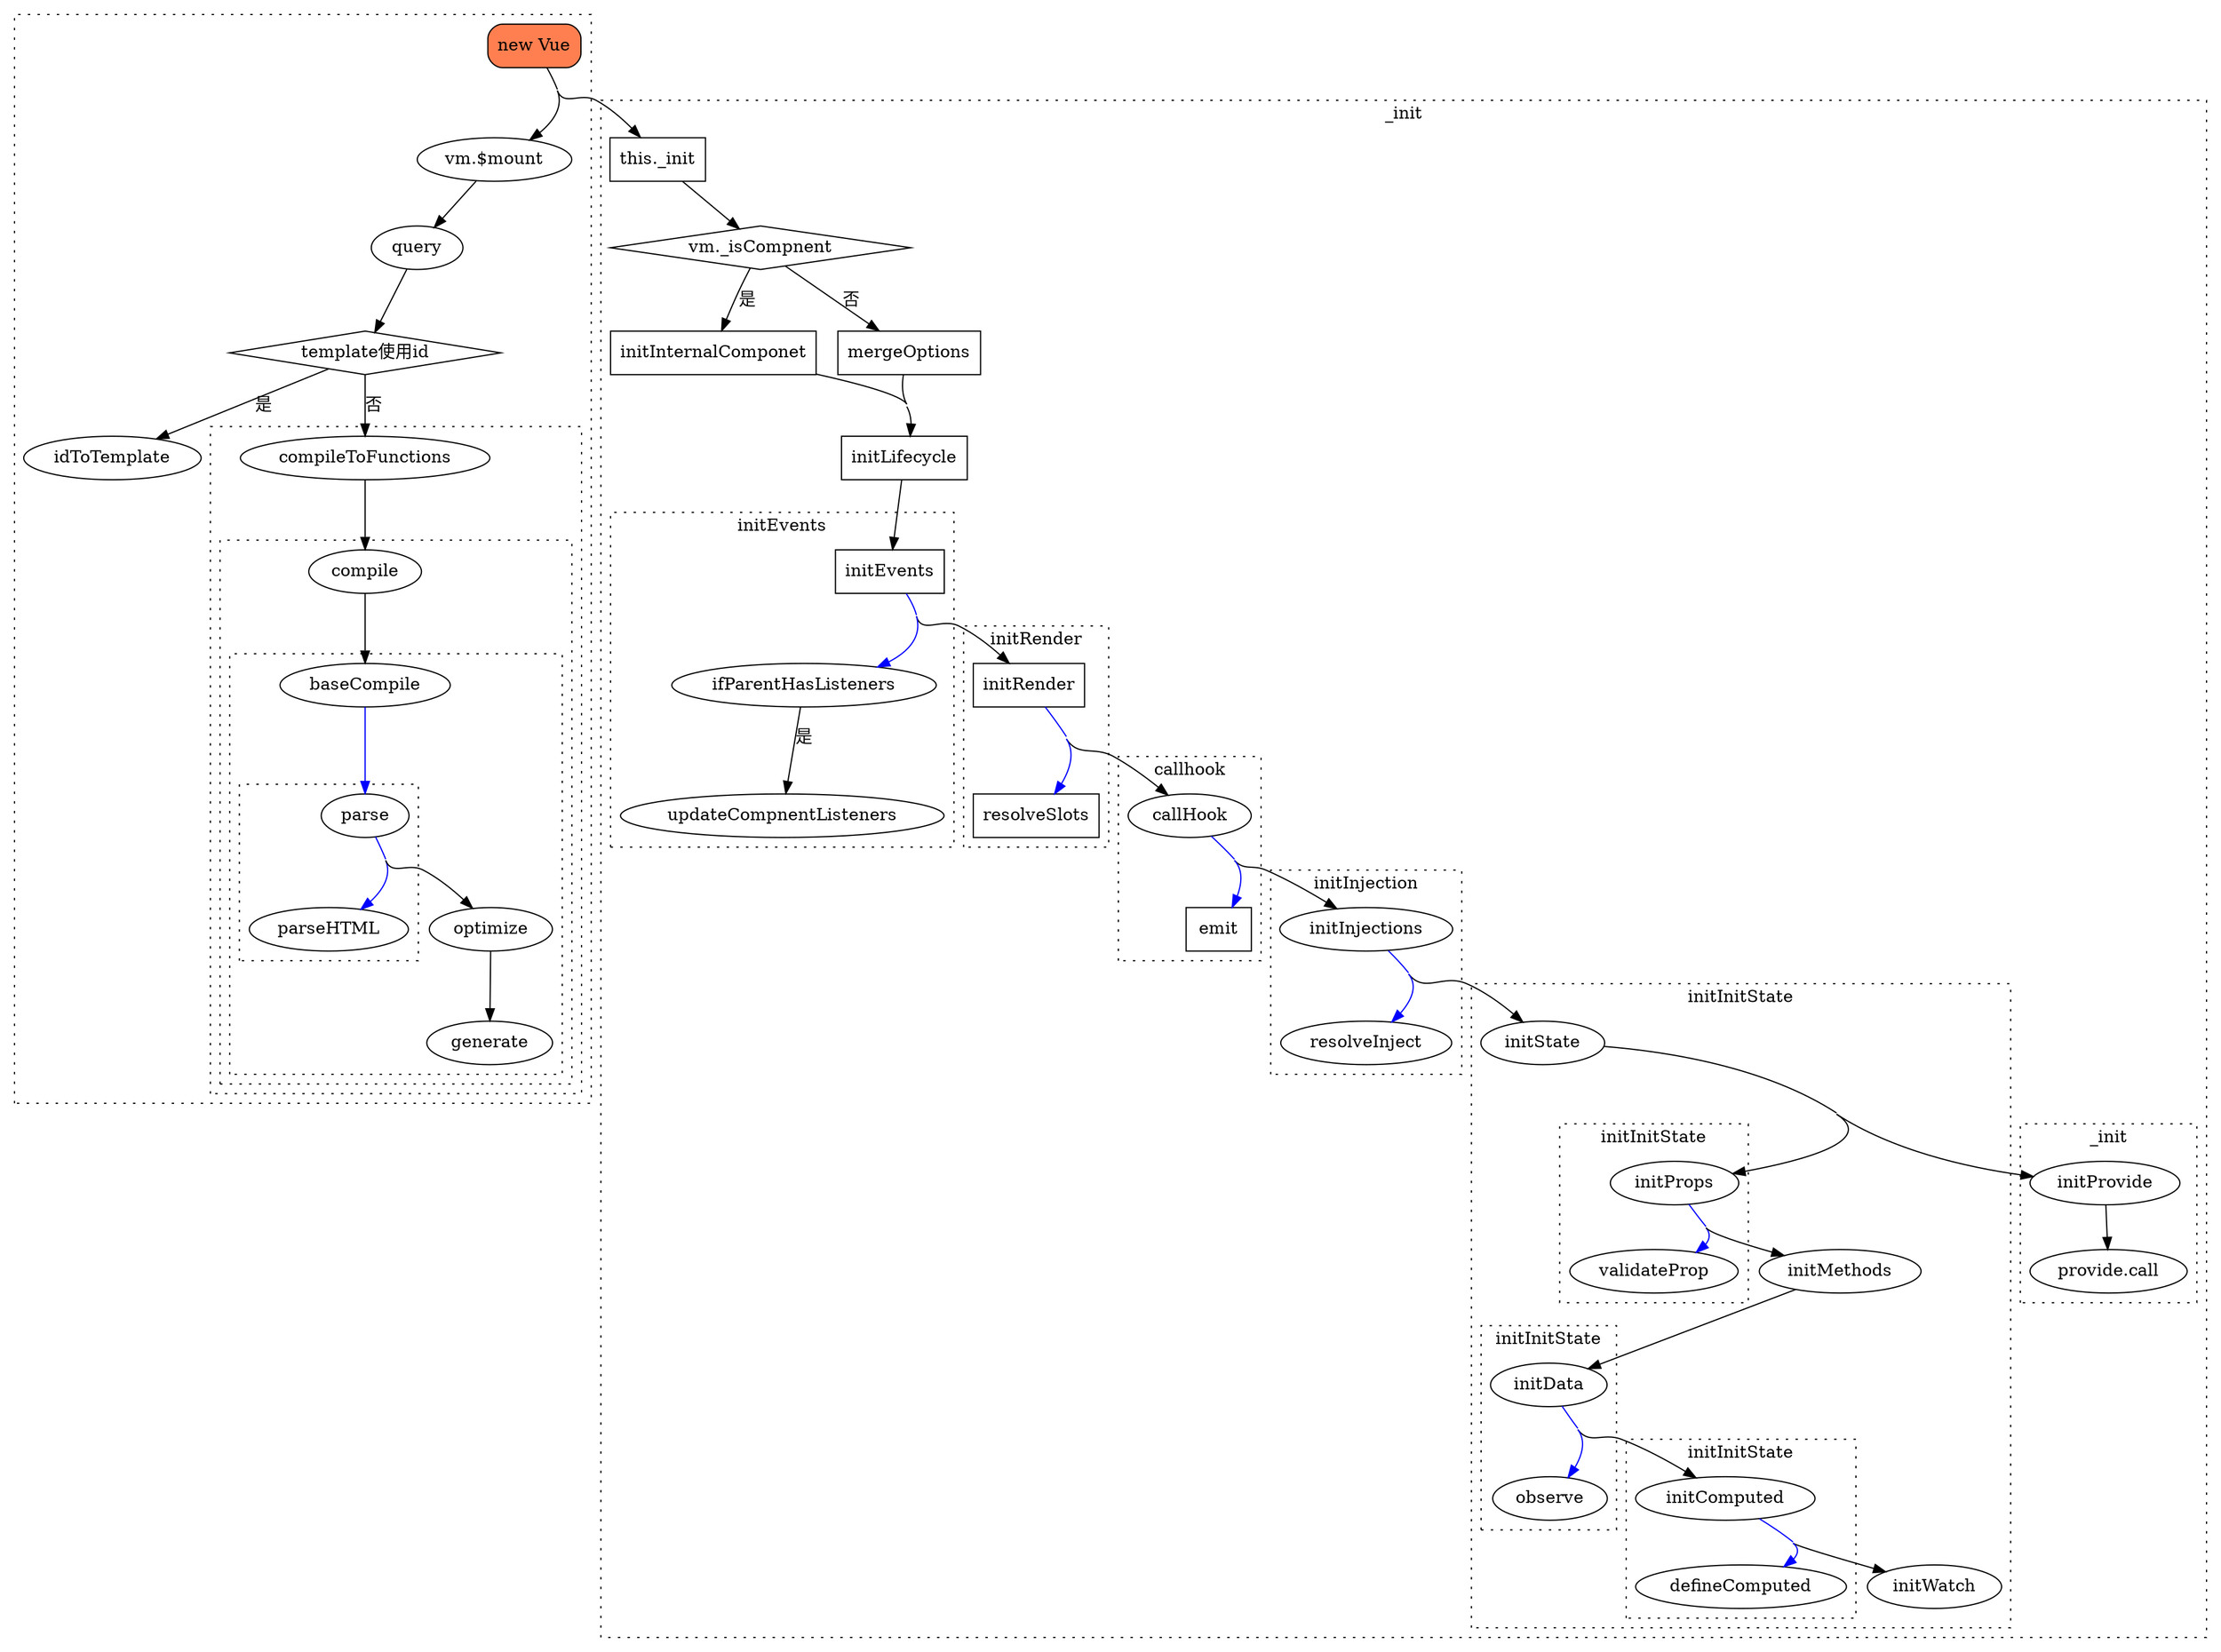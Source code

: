 digraph G {
	concentrate = true;

	subgraph legend{
		rank = min;
		label = "legend";
	}

	Vue [
		splines=ortho 
		shape = "rect" 
		style = "rounded,filled" 
		fillcolor = "coral" 
		label = "new Vue"
		url = "main.js:12"
	];

	_init [
		shape = "rect" 
		label = "this._init" 
		url = "init.js:16"
	];

	isComponent [
		label = "vm._isCompnent" 
		shape=diamond
		url = "init.js:32"
	]

	initInternalComponet [
		shape = "rect"
	]

	mergeOptions [
		shape = "rect"
	]
	// 初始化生命周期
	initLifecycle [
		shape = "rect"
	]
	// 初始化事件
	initEvents [
		shape = "rect"
	]
	initRender [
		shape = "rect"
	]

	// 1、开始
	Vue -> _init
	// 2、init
	subgraph cluster_init {
		label="_init";
		style=filled;
		color=black;
		graph[style=dotted];
		_init -> isComponent
		isComponent -> initInternalComponet [label = "是"]
		isComponent -> mergeOptions [label = "否"]
		initInternalComponet -> initLifecycle
		mergeOptions -> initLifecycle
		initLifecycle -> initEvents
		initEvents -> initRender
		initRender -> callHook
		callHook -> initInjections
		initInjections -> initState
		initState -> initProvide
		// initProvide -> callHook

		// 3、call initLifecycle
		// 4、call initEvents
		subgraph cluster_initEvent {
			initEvents,
			ifParentHasListeners,
			updateCompnentListeners
			label="initEvents"
			graph[style=dotted]
		}
		initEvents -> ifParentHasListeners [color="blue"]
		ifParentHasListeners -> updateCompnentListeners [label = "是"]
		// 5、call initRender
		subgraph cluster_initRender {
			label="initRender"
			graph[style=dotted]
			initRender,
			resolveSlots
		}

		resolveSlots [
			label="resolveSlots"
			url="render.js:19"
			shape="rect"
		]
		initRender -> resolveSlots [color="blue" penwidth="1"];
		// 6、call hook
		subgraph cluster_callhook {
			label="callhook"
			graph[style=dotted]
			callHook,
			emit
		}
		emit [
			shape="rect"
			lable="this.$emit"
			url="lifecylce.js:326"
		]
		callHook -> emit [color="blue"]
		// 7、initInjections resolve injections before data/props
		subgraph cluster_initInject {
			label="initInjection"
			graph[style=dotted]
			initInjections,
			resolveInject
		}
		initInjections -> resolveInject [color="blue"];
		// 8、initState
		subgraph cluster_initState {
			label="initInitState"
			graph[style=dotted]
			initState -> initProps	
			initProps -> validateProp [color="blue"]
			initProps -> initMethods
			initMethods -> initData
			initData -> initComputed
			initComputed -> initWatch
			subgraph cluster_initProp {
				graph[style=dotted]
				initProps,
				validateProp
			}
			subgraph cluster_initData {
				graph[style=dotted]
				initData -> observe [color="blue"]
			}
			subgraph cluster_initComputed {
				graph[style=dotted]
				initComputed -> defineComputed [color="blue"]
			}
		}
		// 9、initProvide
		provide [
			label="provide.call"
		]
		subgraph cluster_initProvide {
			graph[style=dotted]
			initProvide -> provide
		}
	}

	mount [
		label="vm.$mount"
	]
	subgraph cluster_mount {
		graph[style=dotted]
		Vue -> mount
		mount -> query
		ifTemplateIsId [
			label="template使用id"
			shape=diamond
		]
		query -> ifTemplateIsId
		ifTemplateIsId -> idToTemplate [label="是"]
		ifTemplateIsId -> compileToFunctions [label="否"]
		subgraph cluster_compile {
			graph[style=dotted]

			compileToFunctions -> compile
			subgraph cluster_compile2 {
				graph[style=dotted]
				compile -> baseCompile
				subgraph cluster_compile2 {
					graph[style=dotted]
					baseCompile -> parse [color="blue"]
					subgraph cluster_compile2 {
						graph[style=dotted]
						parse -> parseHTML [color="blue"]
					}
					parse -> optimize
					optimize -> generate
				}
			}
		}
	}
}